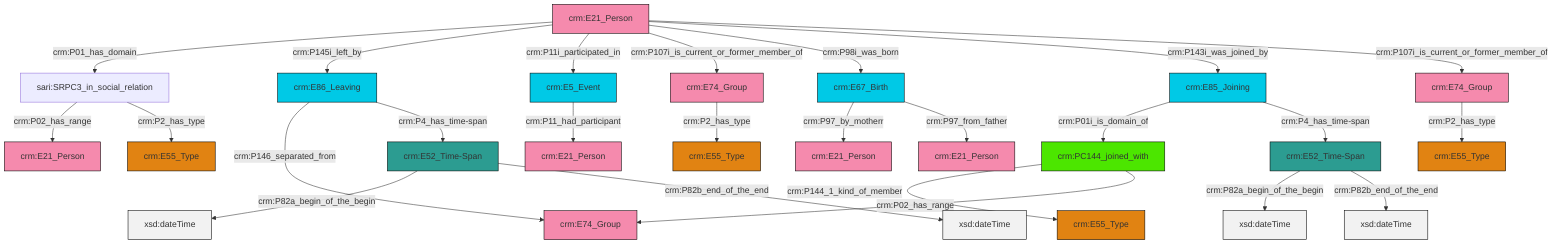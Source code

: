 graph TD
classDef Literal fill:#f2f2f2,stroke:#000000;
classDef CRM_Entity fill:#FFFFFF,stroke:#000000;
classDef Temporal_Entity fill:#00C9E6, stroke:#000000;
classDef Type fill:#E18312, stroke:#000000;
classDef Time-Span fill:#2C9C91, stroke:#000000;
classDef Appellation fill:#FFEB7F, stroke:#000000;
classDef Place fill:#008836, stroke:#000000;
classDef Persistent_Item fill:#B266B2, stroke:#000000;
classDef Conceptual_Object fill:#FFD700, stroke:#000000;
classDef Physical_Thing fill:#D2B48C, stroke:#000000;
classDef Actor fill:#f58aad, stroke:#000000;
classDef PC_Classes fill:#4ce600, stroke:#000000;
classDef Multi fill:#cccccc,stroke:#000000;

0["sari:SRPC3_in_social_relation"]:::Default -->|crm:P02_has_range| 1["crm:E21_Person"]:::Actor
2["crm:E74_Group"]:::Actor -->|crm:P2_has_type| 3["crm:E55_Type"]:::Type
4["crm:E85_Joining"]:::Temporal_Entity -->|crm:P01i_is_domain_of| 5["crm:PC144_joined_with"]:::PC_Classes
10["crm:E21_Person"]:::Actor -->|crm:P01_has_domain| 0["sari:SRPC3_in_social_relation"]:::Default
5["crm:PC144_joined_with"]:::PC_Classes -->|crm:P144_1_kind_of_member| 11["crm:E55_Type"]:::Type
12["crm:E86_Leaving"]:::Temporal_Entity -->|crm:P146_separated_from| 8["crm:E74_Group"]:::Actor
13["crm:E74_Group"]:::Actor -->|crm:P2_has_type| 14["crm:E55_Type"]:::Type
15["crm:E52_Time-Span"]:::Time-Span -->|crm:P82a_begin_of_the_begin| 16[xsd:dateTime]:::Literal
10["crm:E21_Person"]:::Actor -->|crm:P145i_left_by| 12["crm:E86_Leaving"]:::Temporal_Entity
10["crm:E21_Person"]:::Actor -->|crm:P11i_participated_in| 30["crm:E5_Event"]:::Temporal_Entity
10["crm:E21_Person"]:::Actor -->|crm:P107i_is_current_or_former_member_of| 13["crm:E74_Group"]:::Actor
23["crm:E67_Birth"]:::Temporal_Entity -->|crm:P97_by_motherr| 6["crm:E21_Person"]:::Actor
35["crm:E52_Time-Span"]:::Time-Span -->|crm:P82a_begin_of_the_begin| 36[xsd:dateTime]:::Literal
0["sari:SRPC3_in_social_relation"]:::Default -->|crm:P2_has_type| 32["crm:E55_Type"]:::Type
35["crm:E52_Time-Span"]:::Time-Span -->|crm:P82b_end_of_the_end| 37[xsd:dateTime]:::Literal
10["crm:E21_Person"]:::Actor -->|crm:P98i_was_born| 23["crm:E67_Birth"]:::Temporal_Entity
4["crm:E85_Joining"]:::Temporal_Entity -->|crm:P4_has_time-span| 35["crm:E52_Time-Span"]:::Time-Span
5["crm:PC144_joined_with"]:::PC_Classes -->|crm:P02_has_range| 8["crm:E74_Group"]:::Actor
12["crm:E86_Leaving"]:::Temporal_Entity -->|crm:P4_has_time-span| 15["crm:E52_Time-Span"]:::Time-Span
30["crm:E5_Event"]:::Temporal_Entity -->|crm:P11_had_participant| 27["crm:E21_Person"]:::Actor
10["crm:E21_Person"]:::Actor -->|crm:P143i_was_joined_by| 4["crm:E85_Joining"]:::Temporal_Entity
10["crm:E21_Person"]:::Actor -->|crm:P107i_is_current_or_former_member_of| 2["crm:E74_Group"]:::Actor
23["crm:E67_Birth"]:::Temporal_Entity -->|crm:P97_from_father| 18["crm:E21_Person"]:::Actor
15["crm:E52_Time-Span"]:::Time-Span -->|crm:P82b_end_of_the_end| 44[xsd:dateTime]:::Literal